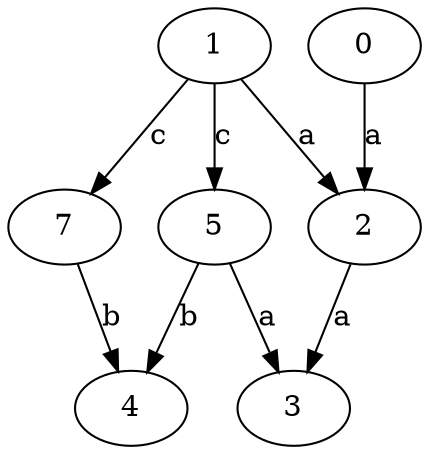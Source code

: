 strict digraph  {
1;
2;
0;
3;
4;
5;
7;
1 -> 2  [label=a];
1 -> 5  [label=c];
1 -> 7  [label=c];
2 -> 3  [label=a];
0 -> 2  [label=a];
5 -> 3  [label=a];
5 -> 4  [label=b];
7 -> 4  [label=b];
}
